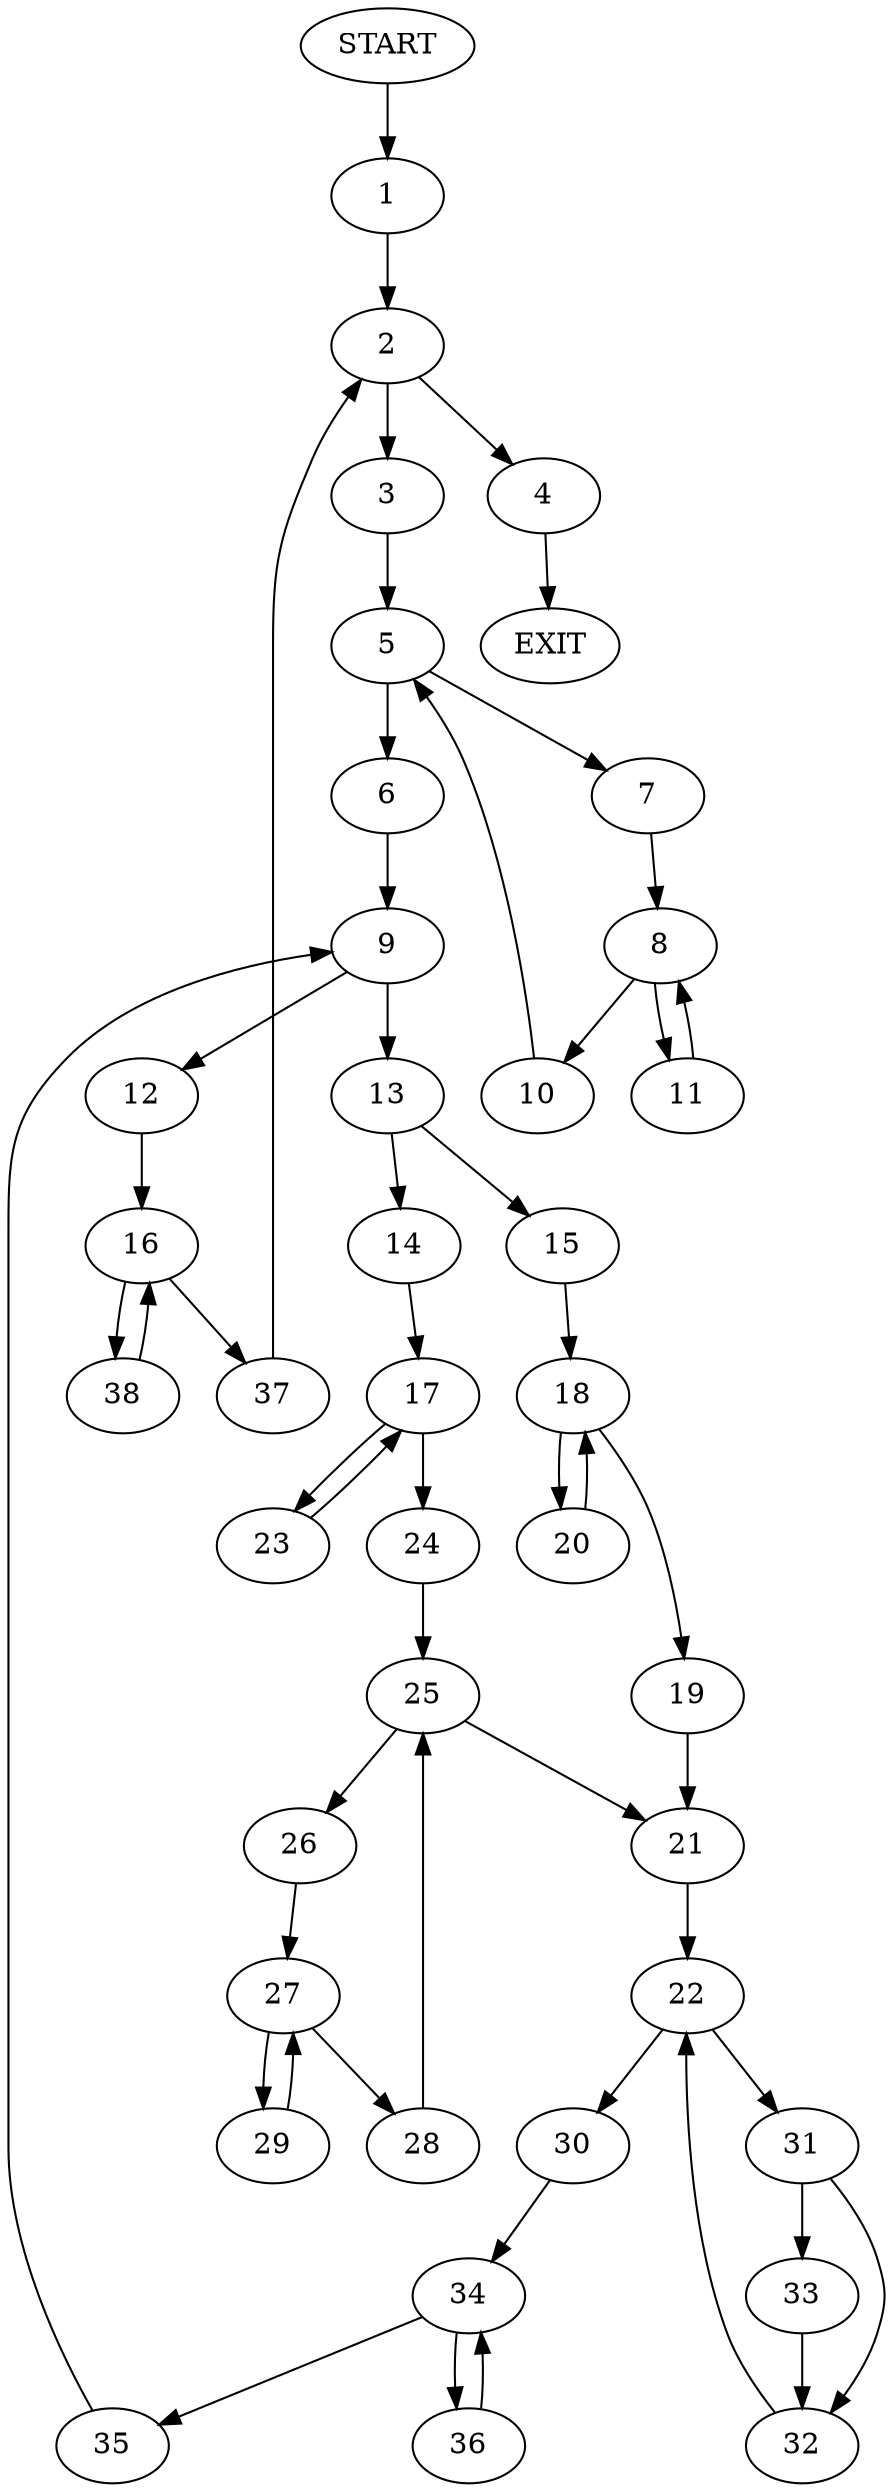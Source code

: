 digraph {
0 [label="START"]
39 [label="EXIT"]
0 -> 1
1 -> 2
2 -> 3
2 -> 4
3 -> 5
4 -> 39
5 -> 6
5 -> 7
7 -> 8
6 -> 9
8 -> 10
8 -> 11
11 -> 8
10 -> 5
9 -> 12
9 -> 13
13 -> 14
13 -> 15
12 -> 16
14 -> 17
15 -> 18
18 -> 19
18 -> 20
20 -> 18
19 -> 21
21 -> 22
17 -> 23
17 -> 24
24 -> 25
23 -> 17
25 -> 26
25 -> 21
26 -> 27
27 -> 28
27 -> 29
29 -> 27
28 -> 25
22 -> 30
22 -> 31
31 -> 32
31 -> 33
30 -> 34
33 -> 32
32 -> 22
34 -> 35
34 -> 36
35 -> 9
36 -> 34
16 -> 37
16 -> 38
38 -> 16
37 -> 2
}
